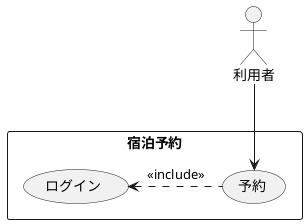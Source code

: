 @startuml ユースケース図
actor 利用者
rectangle 宿泊予約 {

usecase 予約
usecase ログイン
}
利用者 --> 予約
ログイン <. 予約 : << include >>
@enduml